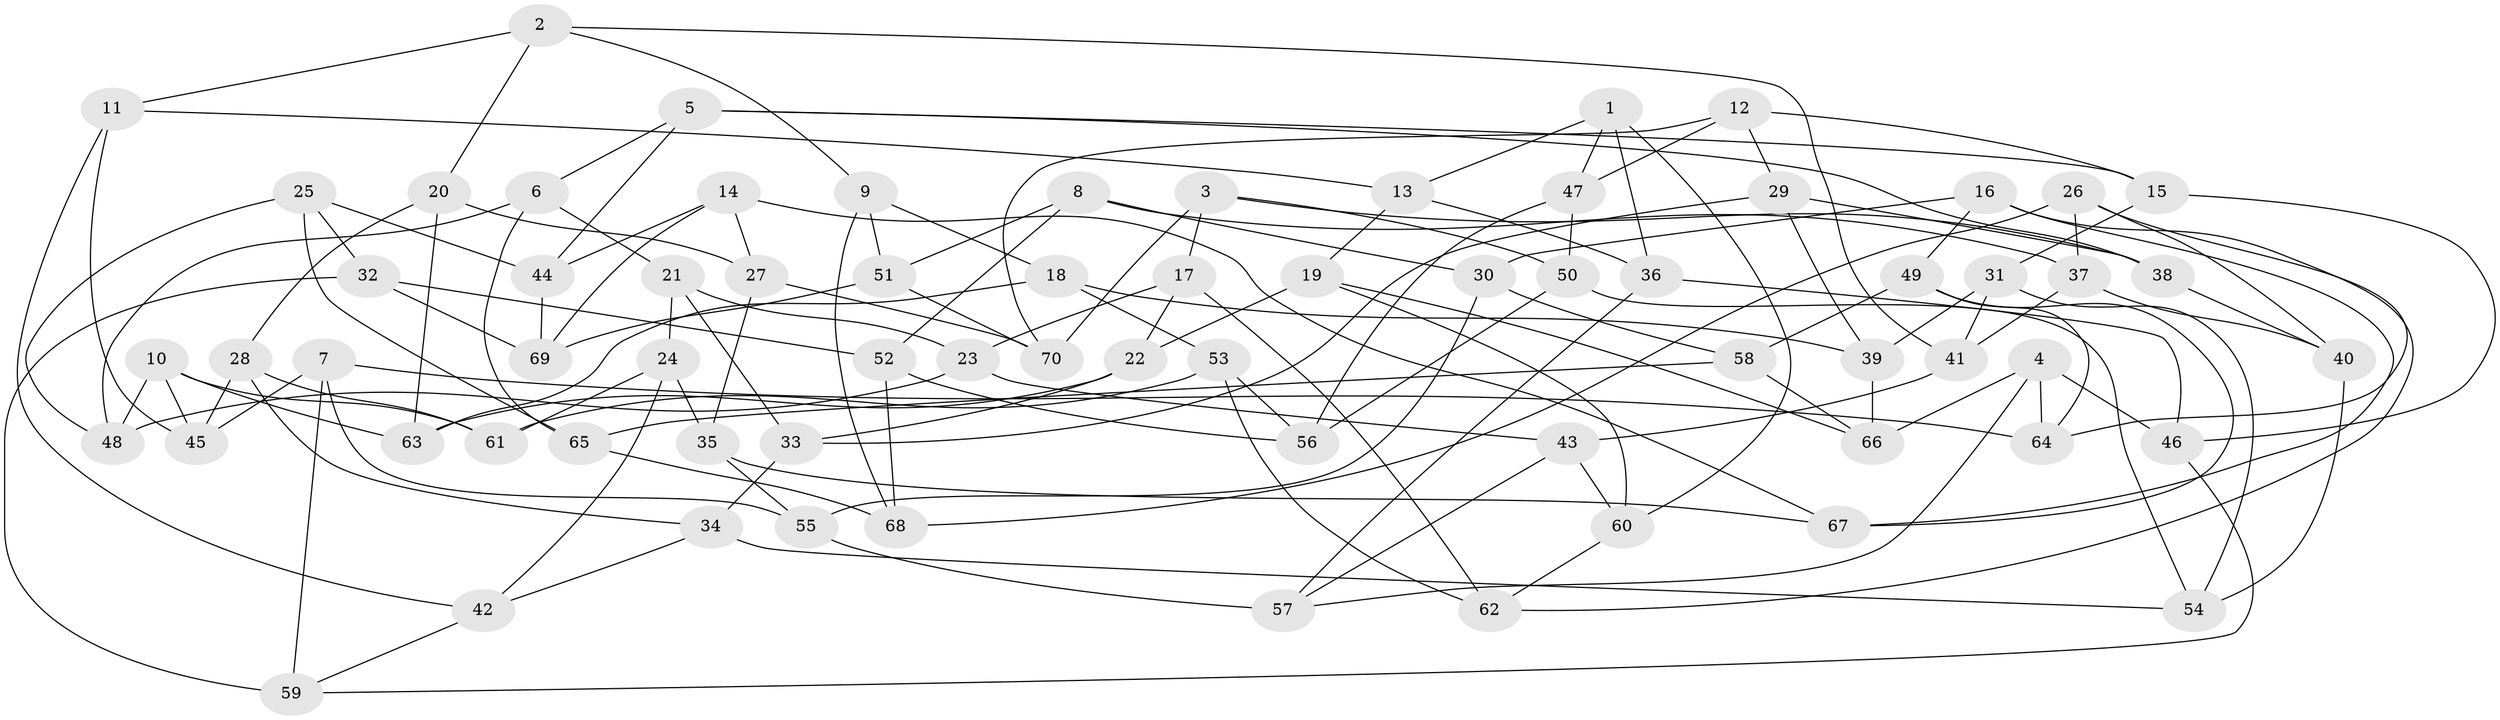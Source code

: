 // Generated by graph-tools (version 1.1) at 2025/50/03/09/25 03:50:45]
// undirected, 70 vertices, 140 edges
graph export_dot {
graph [start="1"]
  node [color=gray90,style=filled];
  1;
  2;
  3;
  4;
  5;
  6;
  7;
  8;
  9;
  10;
  11;
  12;
  13;
  14;
  15;
  16;
  17;
  18;
  19;
  20;
  21;
  22;
  23;
  24;
  25;
  26;
  27;
  28;
  29;
  30;
  31;
  32;
  33;
  34;
  35;
  36;
  37;
  38;
  39;
  40;
  41;
  42;
  43;
  44;
  45;
  46;
  47;
  48;
  49;
  50;
  51;
  52;
  53;
  54;
  55;
  56;
  57;
  58;
  59;
  60;
  61;
  62;
  63;
  64;
  65;
  66;
  67;
  68;
  69;
  70;
  1 -- 13;
  1 -- 60;
  1 -- 47;
  1 -- 36;
  2 -- 41;
  2 -- 9;
  2 -- 20;
  2 -- 11;
  3 -- 38;
  3 -- 50;
  3 -- 17;
  3 -- 70;
  4 -- 64;
  4 -- 66;
  4 -- 57;
  4 -- 46;
  5 -- 44;
  5 -- 38;
  5 -- 15;
  5 -- 6;
  6 -- 21;
  6 -- 48;
  6 -- 65;
  7 -- 64;
  7 -- 59;
  7 -- 45;
  7 -- 55;
  8 -- 37;
  8 -- 52;
  8 -- 30;
  8 -- 51;
  9 -- 18;
  9 -- 51;
  9 -- 68;
  10 -- 48;
  10 -- 61;
  10 -- 45;
  10 -- 63;
  11 -- 13;
  11 -- 42;
  11 -- 45;
  12 -- 29;
  12 -- 70;
  12 -- 15;
  12 -- 47;
  13 -- 19;
  13 -- 36;
  14 -- 44;
  14 -- 27;
  14 -- 67;
  14 -- 69;
  15 -- 46;
  15 -- 31;
  16 -- 30;
  16 -- 62;
  16 -- 67;
  16 -- 49;
  17 -- 23;
  17 -- 22;
  17 -- 62;
  18 -- 39;
  18 -- 53;
  18 -- 63;
  19 -- 66;
  19 -- 60;
  19 -- 22;
  20 -- 28;
  20 -- 27;
  20 -- 63;
  21 -- 24;
  21 -- 33;
  21 -- 23;
  22 -- 33;
  22 -- 63;
  23 -- 43;
  23 -- 48;
  24 -- 61;
  24 -- 35;
  24 -- 42;
  25 -- 32;
  25 -- 48;
  25 -- 44;
  25 -- 65;
  26 -- 37;
  26 -- 64;
  26 -- 40;
  26 -- 68;
  27 -- 70;
  27 -- 35;
  28 -- 45;
  28 -- 61;
  28 -- 34;
  29 -- 38;
  29 -- 39;
  29 -- 33;
  30 -- 55;
  30 -- 58;
  31 -- 54;
  31 -- 39;
  31 -- 41;
  32 -- 52;
  32 -- 59;
  32 -- 69;
  33 -- 34;
  34 -- 54;
  34 -- 42;
  35 -- 55;
  35 -- 67;
  36 -- 46;
  36 -- 57;
  37 -- 40;
  37 -- 41;
  38 -- 40;
  39 -- 66;
  40 -- 54;
  41 -- 43;
  42 -- 59;
  43 -- 60;
  43 -- 57;
  44 -- 69;
  46 -- 59;
  47 -- 56;
  47 -- 50;
  49 -- 58;
  49 -- 64;
  49 -- 67;
  50 -- 56;
  50 -- 54;
  51 -- 69;
  51 -- 70;
  52 -- 56;
  52 -- 68;
  53 -- 56;
  53 -- 62;
  53 -- 61;
  55 -- 57;
  58 -- 66;
  58 -- 65;
  60 -- 62;
  65 -- 68;
}
